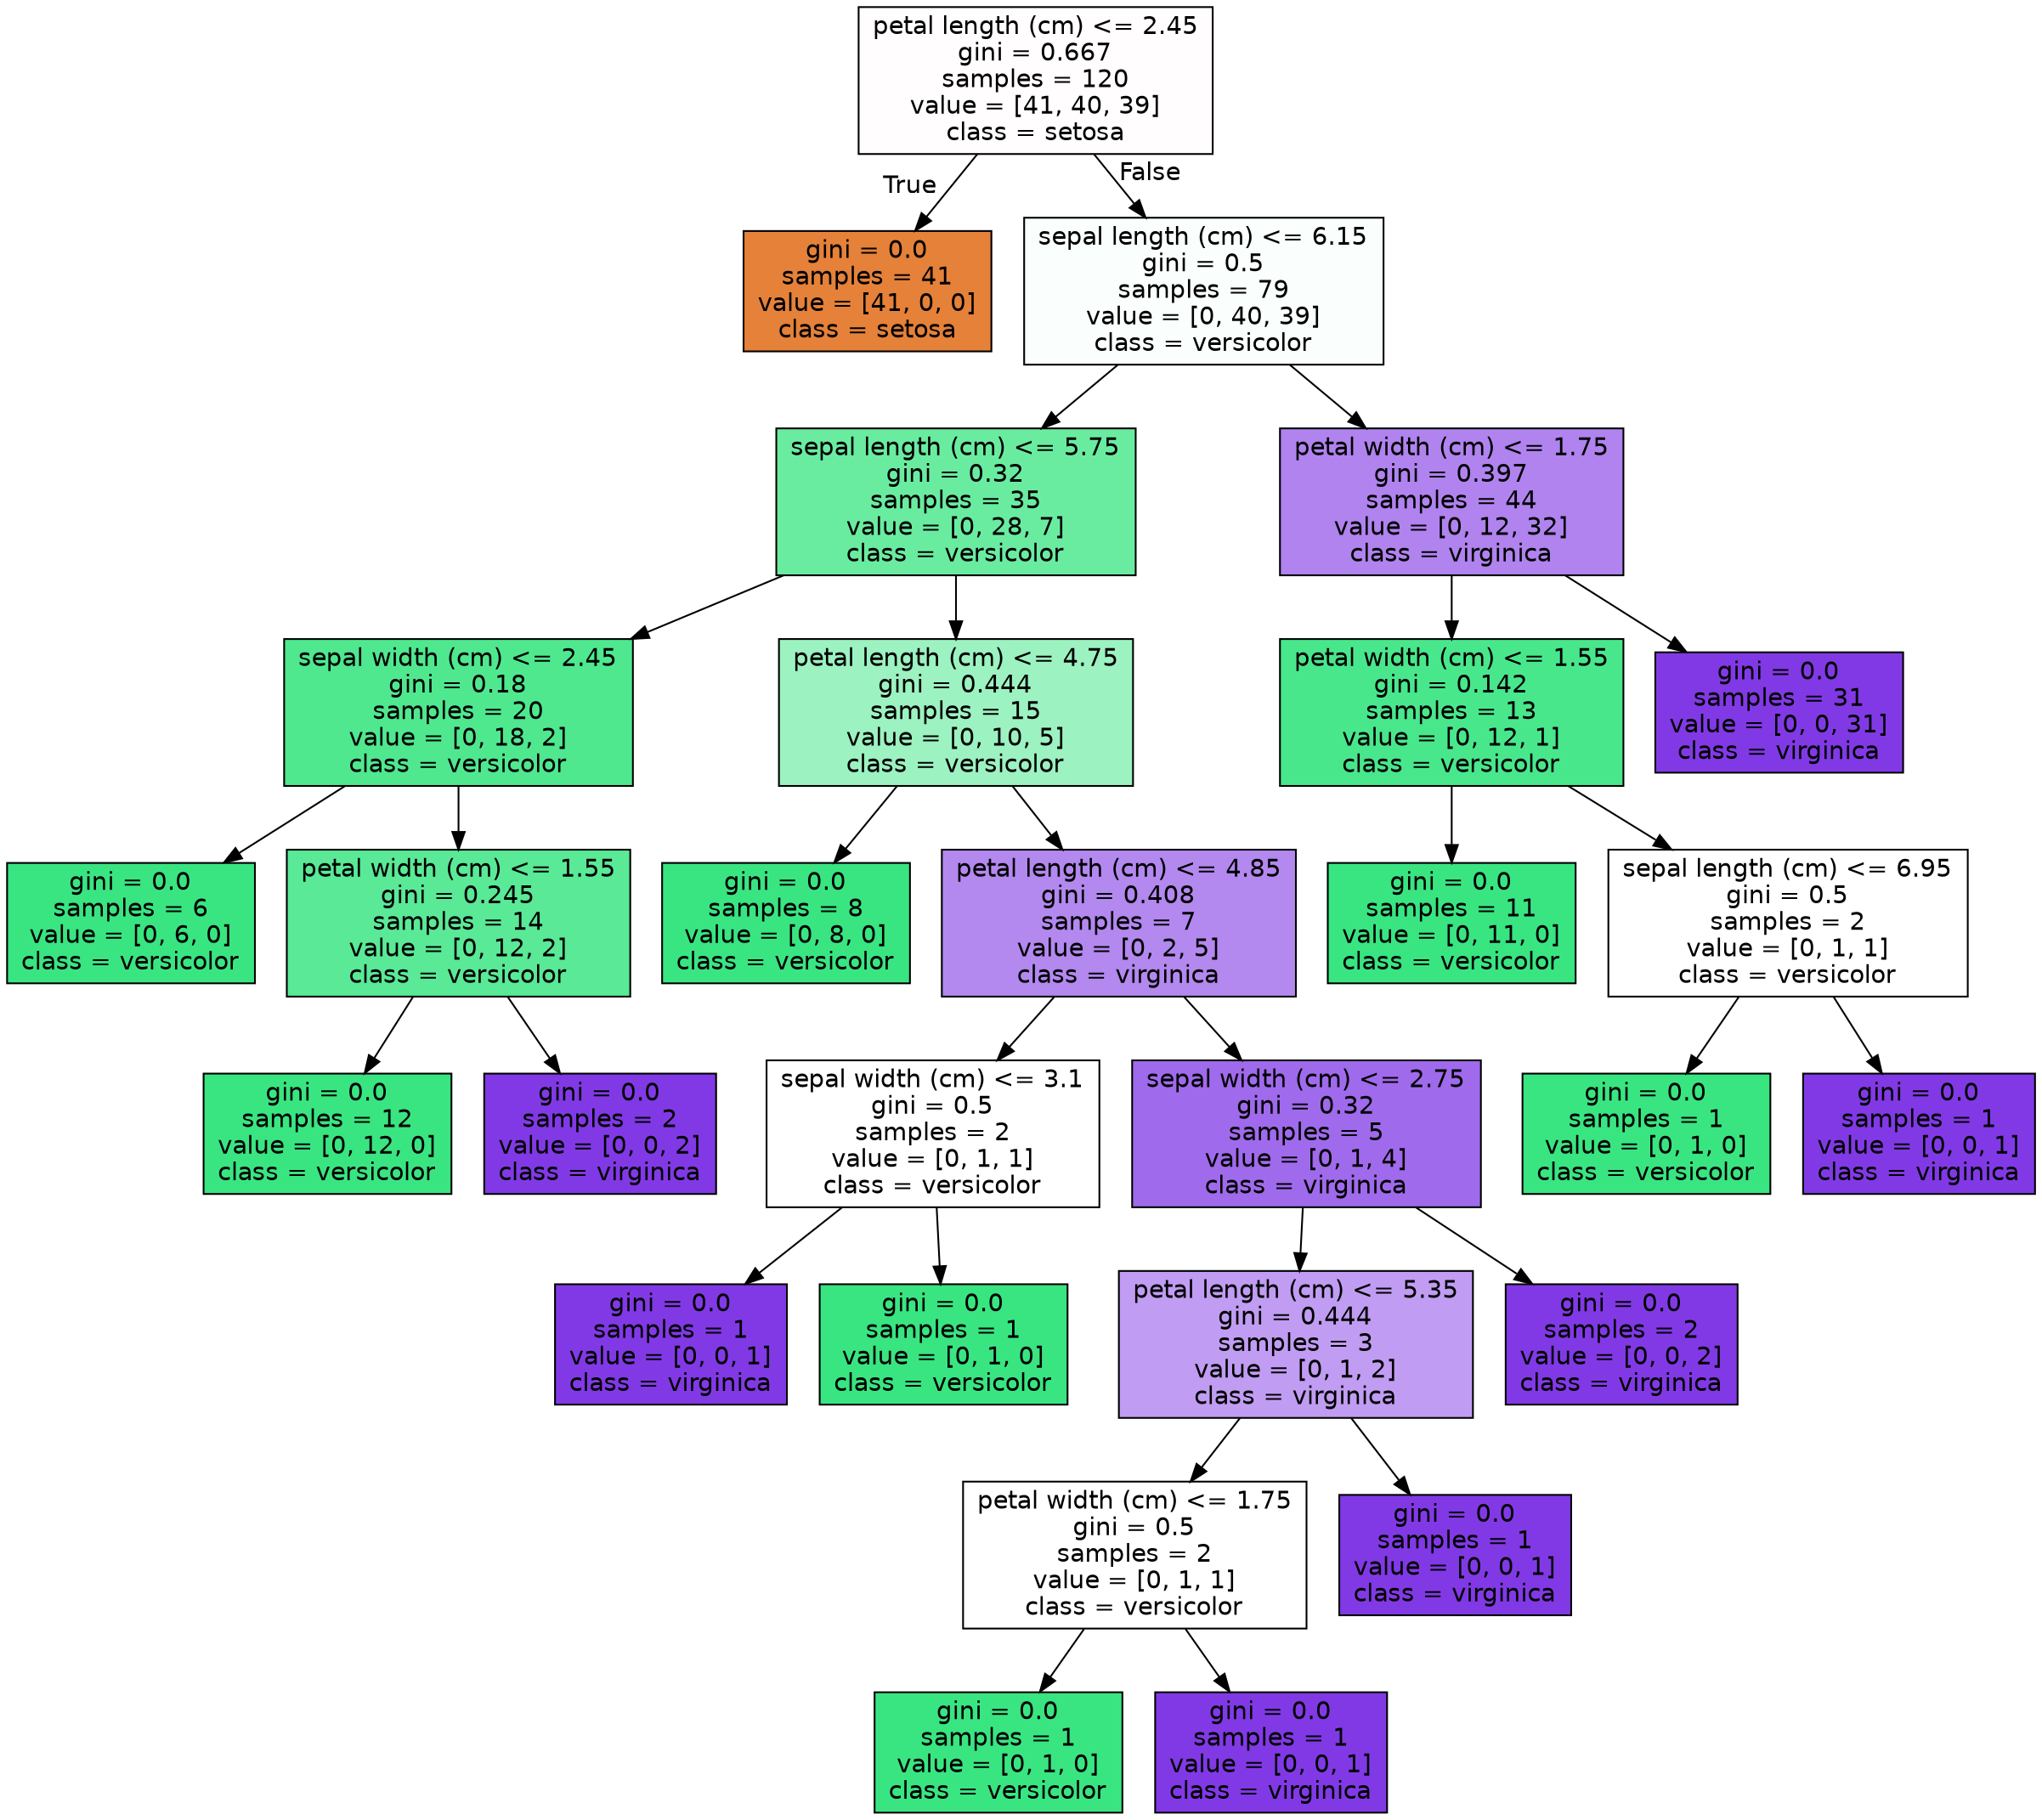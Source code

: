digraph Tree {
node [shape=box, style="filled", color="black", fontname="helvetica"] ;
edge [fontname="helvetica"] ;
0 [label="petal length (cm) <= 2.45\ngini = 0.667\nsamples = 120\nvalue = [41, 40, 39]\nclass = setosa", fillcolor="#fffdfd"] ;
1 [label="gini = 0.0\nsamples = 41\nvalue = [41, 0, 0]\nclass = setosa", fillcolor="#e58139"] ;
0 -> 1 [labeldistance=2.5, labelangle=45, headlabel="True"] ;
2 [label="sepal length (cm) <= 6.15\ngini = 0.5\nsamples = 79\nvalue = [0, 40, 39]\nclass = versicolor", fillcolor="#fafefc"] ;
0 -> 2 [labeldistance=2.5, labelangle=-45, headlabel="False"] ;
3 [label="sepal length (cm) <= 5.75\ngini = 0.32\nsamples = 35\nvalue = [0, 28, 7]\nclass = versicolor", fillcolor="#6aeca0"] ;
2 -> 3 ;
4 [label="sepal width (cm) <= 2.45\ngini = 0.18\nsamples = 20\nvalue = [0, 18, 2]\nclass = versicolor", fillcolor="#4fe88f"] ;
3 -> 4 ;
5 [label="gini = 0.0\nsamples = 6\nvalue = [0, 6, 0]\nclass = versicolor", fillcolor="#39e581"] ;
4 -> 5 ;
6 [label="petal width (cm) <= 1.55\ngini = 0.245\nsamples = 14\nvalue = [0, 12, 2]\nclass = versicolor", fillcolor="#5ae996"] ;
4 -> 6 ;
7 [label="gini = 0.0\nsamples = 12\nvalue = [0, 12, 0]\nclass = versicolor", fillcolor="#39e581"] ;
6 -> 7 ;
8 [label="gini = 0.0\nsamples = 2\nvalue = [0, 0, 2]\nclass = virginica", fillcolor="#8139e5"] ;
6 -> 8 ;
9 [label="petal length (cm) <= 4.75\ngini = 0.444\nsamples = 15\nvalue = [0, 10, 5]\nclass = versicolor", fillcolor="#9cf2c0"] ;
3 -> 9 ;
10 [label="gini = 0.0\nsamples = 8\nvalue = [0, 8, 0]\nclass = versicolor", fillcolor="#39e581"] ;
9 -> 10 ;
11 [label="petal length (cm) <= 4.85\ngini = 0.408\nsamples = 7\nvalue = [0, 2, 5]\nclass = virginica", fillcolor="#b388ef"] ;
9 -> 11 ;
12 [label="sepal width (cm) <= 3.1\ngini = 0.5\nsamples = 2\nvalue = [0, 1, 1]\nclass = versicolor", fillcolor="#ffffff"] ;
11 -> 12 ;
13 [label="gini = 0.0\nsamples = 1\nvalue = [0, 0, 1]\nclass = virginica", fillcolor="#8139e5"] ;
12 -> 13 ;
14 [label="gini = 0.0\nsamples = 1\nvalue = [0, 1, 0]\nclass = versicolor", fillcolor="#39e581"] ;
12 -> 14 ;
15 [label="sepal width (cm) <= 2.75\ngini = 0.32\nsamples = 5\nvalue = [0, 1, 4]\nclass = virginica", fillcolor="#a06aec"] ;
11 -> 15 ;
16 [label="petal length (cm) <= 5.35\ngini = 0.444\nsamples = 3\nvalue = [0, 1, 2]\nclass = virginica", fillcolor="#c09cf2"] ;
15 -> 16 ;
17 [label="petal width (cm) <= 1.75\ngini = 0.5\nsamples = 2\nvalue = [0, 1, 1]\nclass = versicolor", fillcolor="#ffffff"] ;
16 -> 17 ;
18 [label="gini = 0.0\nsamples = 1\nvalue = [0, 1, 0]\nclass = versicolor", fillcolor="#39e581"] ;
17 -> 18 ;
19 [label="gini = 0.0\nsamples = 1\nvalue = [0, 0, 1]\nclass = virginica", fillcolor="#8139e5"] ;
17 -> 19 ;
20 [label="gini = 0.0\nsamples = 1\nvalue = [0, 0, 1]\nclass = virginica", fillcolor="#8139e5"] ;
16 -> 20 ;
21 [label="gini = 0.0\nsamples = 2\nvalue = [0, 0, 2]\nclass = virginica", fillcolor="#8139e5"] ;
15 -> 21 ;
22 [label="petal width (cm) <= 1.75\ngini = 0.397\nsamples = 44\nvalue = [0, 12, 32]\nclass = virginica", fillcolor="#b083ef"] ;
2 -> 22 ;
23 [label="petal width (cm) <= 1.55\ngini = 0.142\nsamples = 13\nvalue = [0, 12, 1]\nclass = versicolor", fillcolor="#49e78c"] ;
22 -> 23 ;
24 [label="gini = 0.0\nsamples = 11\nvalue = [0, 11, 0]\nclass = versicolor", fillcolor="#39e581"] ;
23 -> 24 ;
25 [label="sepal length (cm) <= 6.95\ngini = 0.5\nsamples = 2\nvalue = [0, 1, 1]\nclass = versicolor", fillcolor="#ffffff"] ;
23 -> 25 ;
26 [label="gini = 0.0\nsamples = 1\nvalue = [0, 1, 0]\nclass = versicolor", fillcolor="#39e581"] ;
25 -> 26 ;
27 [label="gini = 0.0\nsamples = 1\nvalue = [0, 0, 1]\nclass = virginica", fillcolor="#8139e5"] ;
25 -> 27 ;
28 [label="gini = 0.0\nsamples = 31\nvalue = [0, 0, 31]\nclass = virginica", fillcolor="#8139e5"] ;
22 -> 28 ;
}